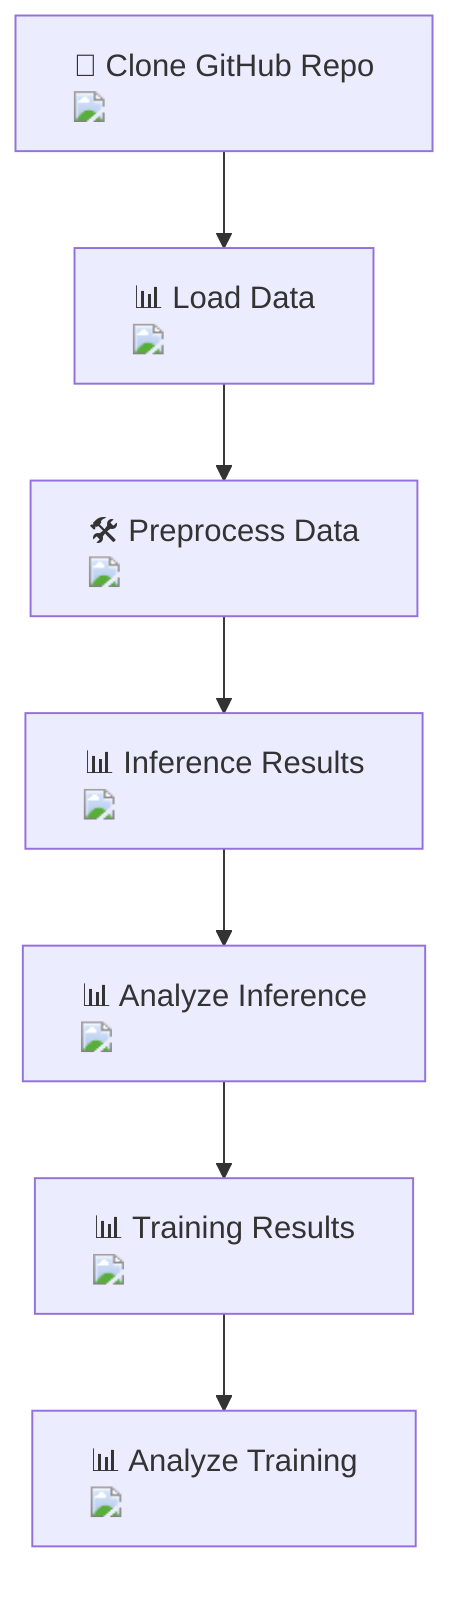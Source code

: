 graph TD;
    A["📂 Clone GitHub Repo <img src='icons/file.svg' />"] --> B["📊 Load Data <img src='icons/table.svg' />"];
    B --> C["🛠️ Preprocess Data <img src='icons/column_split.svg' />"];
    C --> D["📊 Inference Results <img src='dummy_plots/scatter_plot_template.svg'/>"];
    D --> E["📊 Analyze Inference <img src='icons/brain.svg' />"];
    E --> F["📊 Training Results <img src='dummy_plots/scatter_plot_template.svg'/>"];
    F --> G["📊 Analyze Training <img src='icons/brain.svg' />"];